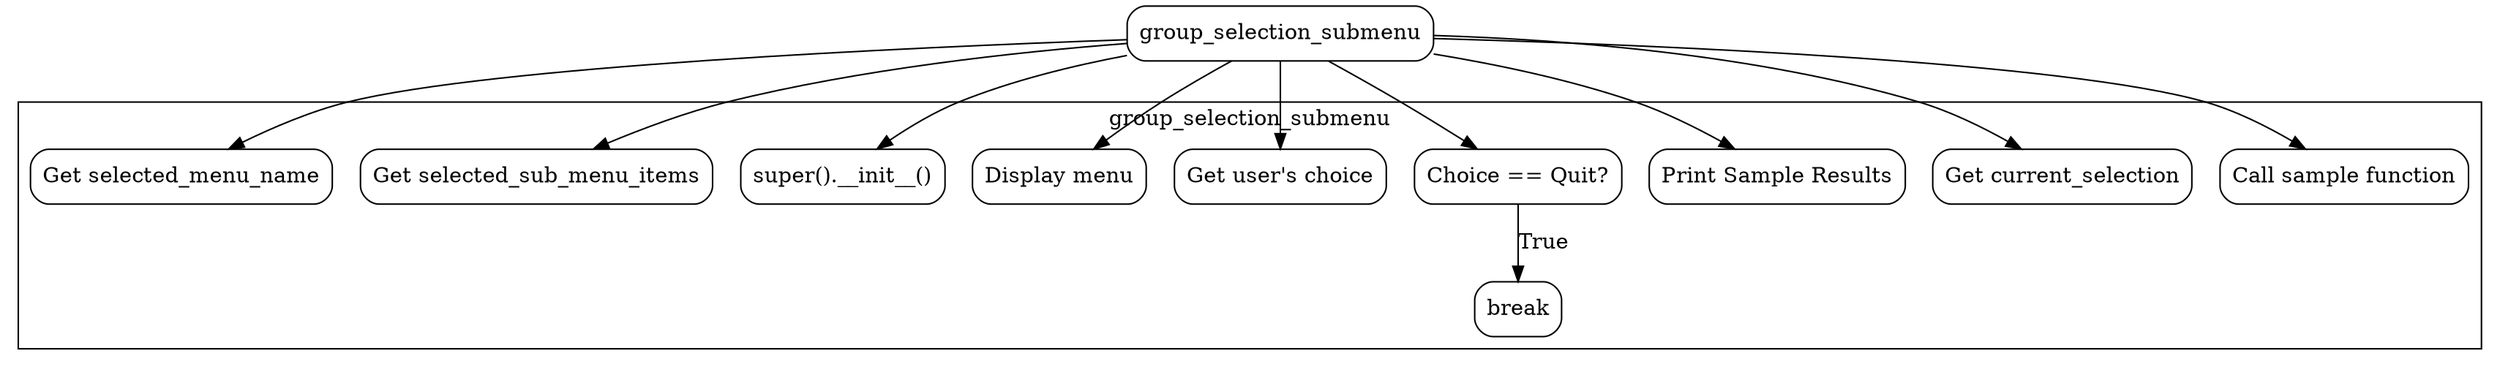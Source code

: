 digraph G {
    node [shape=box, style="rounded, filled", fillcolor="#ffffff"]

    subgraph cluster_group_selection_submenu {
        label="group_selection_submenu"
        get_selected_menu_name [label="Get selected_menu_name"]
        get_selected_sub_menu_items [label="Get selected_sub_menu_items"]
        super_init [label="super().__init__()"]
        display_menu [label="Display menu"]
        get_user_choice [label="Get user's choice"]
        condition [label="Choice == Quit?"]
        print_sample_results [label="Print Sample Results"]
        get_current_selection [label="Get current_selection"]
        call_sample_function [label="Call sample function"]
        break [label="break"]
    }

    group_selection_submenu -> get_selected_menu_name
    group_selection_submenu -> get_selected_sub_menu_items
    group_selection_submenu -> super_init
    group_selection_submenu -> display_menu
    group_selection_submenu -> get_user_choice
    group_selection_submenu -> condition
    group_selection_submenu -> print_sample_results
    group_selection_submenu -> get_current_selection
    group_selection_submenu -> call_sample_function
    condition -> break [label="True"]
}
